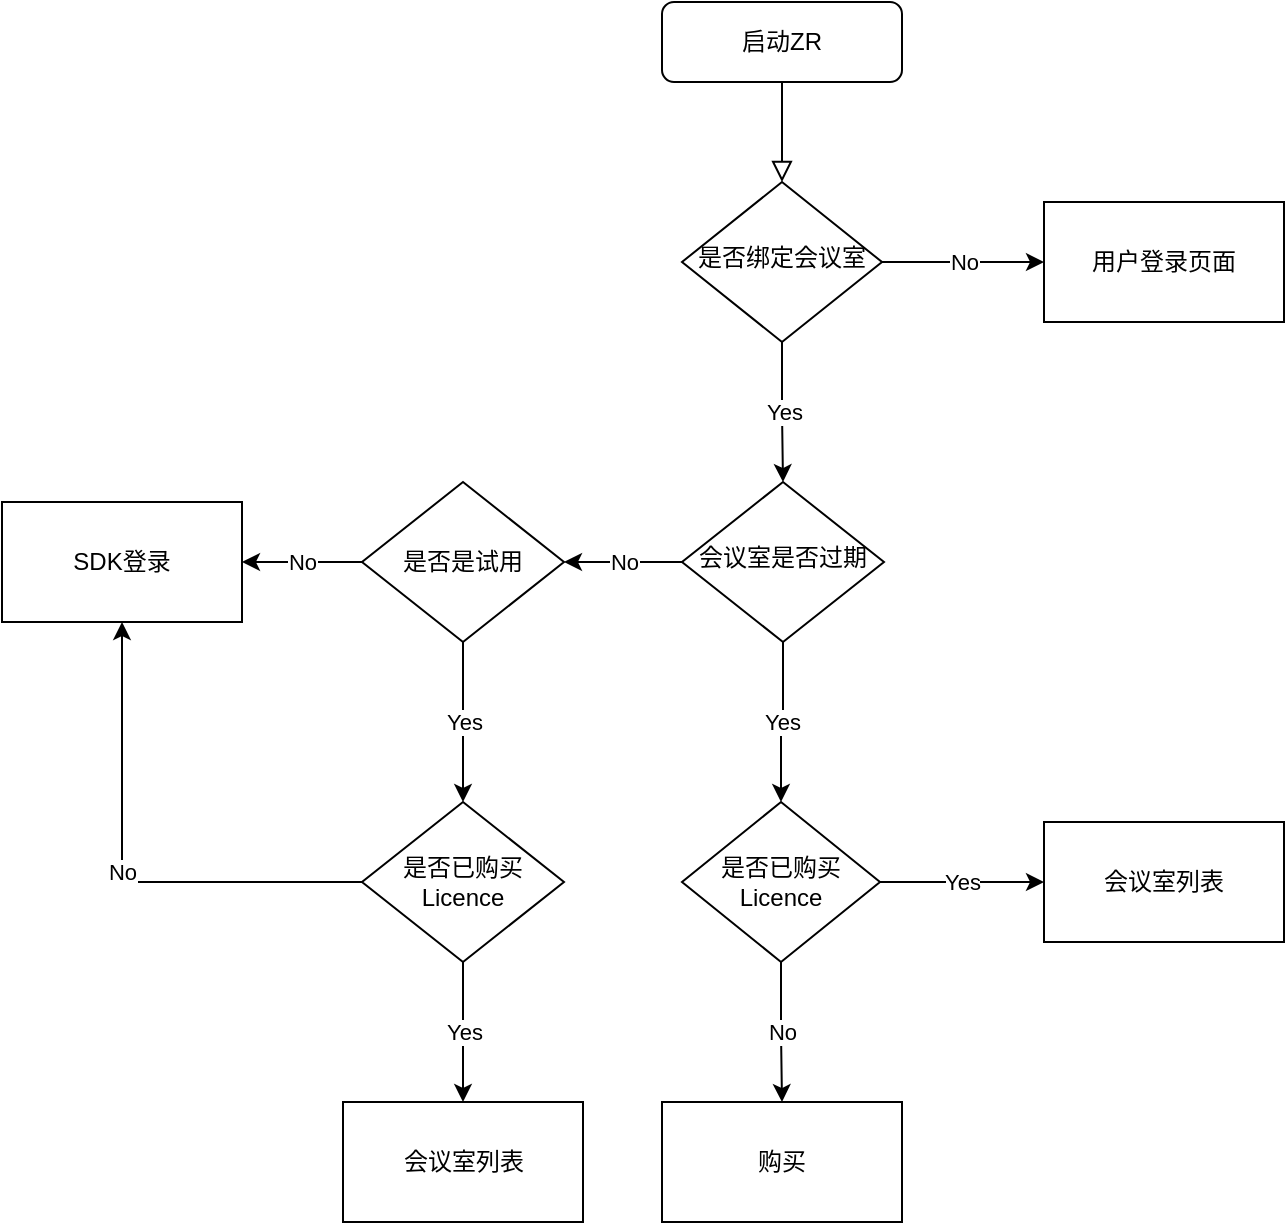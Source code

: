 <mxfile version="13.10.6" type="github">
  <diagram id="C5RBs43oDa-KdzZeNtuy" name="Page-1">
    <mxGraphModel dx="2062" dy="706" grid="1" gridSize="10" guides="1" tooltips="1" connect="1" arrows="1" fold="1" page="1" pageScale="1" pageWidth="827" pageHeight="1169" math="0" shadow="0">
      <root>
        <mxCell id="WIyWlLk6GJQsqaUBKTNV-0" />
        <mxCell id="WIyWlLk6GJQsqaUBKTNV-1" parent="WIyWlLk6GJQsqaUBKTNV-0" />
        <mxCell id="WIyWlLk6GJQsqaUBKTNV-2" value="" style="rounded=0;html=1;jettySize=auto;orthogonalLoop=1;fontSize=11;endArrow=block;endFill=0;endSize=8;strokeWidth=1;shadow=0;labelBackgroundColor=none;edgeStyle=orthogonalEdgeStyle;" parent="WIyWlLk6GJQsqaUBKTNV-1" source="WIyWlLk6GJQsqaUBKTNV-3" target="WIyWlLk6GJQsqaUBKTNV-6" edge="1">
          <mxGeometry relative="1" as="geometry" />
        </mxCell>
        <mxCell id="WIyWlLk6GJQsqaUBKTNV-3" value="启动ZR" style="rounded=1;whiteSpace=wrap;html=1;fontSize=12;glass=0;strokeWidth=1;shadow=0;" parent="WIyWlLk6GJQsqaUBKTNV-1" vertex="1">
          <mxGeometry x="349" y="70" width="120" height="40" as="geometry" />
        </mxCell>
        <mxCell id="9exj547szBq924QQ9ZFN-18" value="Yes" style="edgeStyle=orthogonalEdgeStyle;rounded=0;orthogonalLoop=1;jettySize=auto;html=1;entryX=0.5;entryY=0;entryDx=0;entryDy=0;" edge="1" parent="WIyWlLk6GJQsqaUBKTNV-1" source="WIyWlLk6GJQsqaUBKTNV-6" target="WIyWlLk6GJQsqaUBKTNV-10">
          <mxGeometry relative="1" as="geometry">
            <mxPoint x="409" y="280" as="targetPoint" />
          </mxGeometry>
        </mxCell>
        <mxCell id="9exj547szBq924QQ9ZFN-35" value="No" style="edgeStyle=orthogonalEdgeStyle;rounded=0;orthogonalLoop=1;jettySize=auto;html=1;entryX=0;entryY=0.5;entryDx=0;entryDy=0;" edge="1" parent="WIyWlLk6GJQsqaUBKTNV-1" source="WIyWlLk6GJQsqaUBKTNV-6" target="9exj547szBq924QQ9ZFN-34">
          <mxGeometry relative="1" as="geometry" />
        </mxCell>
        <mxCell id="WIyWlLk6GJQsqaUBKTNV-6" value="是否绑定会议室" style="rhombus;whiteSpace=wrap;html=1;shadow=0;fontFamily=Helvetica;fontSize=12;align=center;strokeWidth=1;spacing=6;spacingTop=-4;" parent="WIyWlLk6GJQsqaUBKTNV-1" vertex="1">
          <mxGeometry x="359" y="160" width="100" height="80" as="geometry" />
        </mxCell>
        <mxCell id="9exj547szBq924QQ9ZFN-5" value="Yes" style="edgeStyle=orthogonalEdgeStyle;rounded=0;orthogonalLoop=1;jettySize=auto;html=1;entryX=0.5;entryY=0;entryDx=0;entryDy=0;" edge="1" parent="WIyWlLk6GJQsqaUBKTNV-1" source="WIyWlLk6GJQsqaUBKTNV-10" target="9exj547szBq924QQ9ZFN-3">
          <mxGeometry relative="1" as="geometry">
            <mxPoint x="409" y="500" as="targetPoint" />
          </mxGeometry>
        </mxCell>
        <mxCell id="9exj547szBq924QQ9ZFN-6" value="No" style="edgeStyle=orthogonalEdgeStyle;rounded=0;orthogonalLoop=1;jettySize=auto;html=1;" edge="1" parent="WIyWlLk6GJQsqaUBKTNV-1" source="WIyWlLk6GJQsqaUBKTNV-10" target="9exj547szBq924QQ9ZFN-21">
          <mxGeometry relative="1" as="geometry">
            <mxPoint x="529" y="350" as="targetPoint" />
            <mxPoint as="offset" />
          </mxGeometry>
        </mxCell>
        <mxCell id="WIyWlLk6GJQsqaUBKTNV-10" value="会议室是否过期" style="rhombus;whiteSpace=wrap;html=1;shadow=0;fontFamily=Helvetica;fontSize=12;align=center;strokeWidth=1;spacing=6;spacingTop=-4;" parent="WIyWlLk6GJQsqaUBKTNV-1" vertex="1">
          <mxGeometry x="359" y="310" width="101" height="80" as="geometry" />
        </mxCell>
        <mxCell id="9exj547szBq924QQ9ZFN-9" value="No" style="edgeStyle=orthogonalEdgeStyle;rounded=0;orthogonalLoop=1;jettySize=auto;html=1;entryX=0.5;entryY=0;entryDx=0;entryDy=0;" edge="1" parent="WIyWlLk6GJQsqaUBKTNV-1" source="9exj547szBq924QQ9ZFN-3" target="9exj547szBq924QQ9ZFN-8">
          <mxGeometry relative="1" as="geometry">
            <mxPoint x="409" y="640" as="targetPoint" />
          </mxGeometry>
        </mxCell>
        <mxCell id="9exj547szBq924QQ9ZFN-11" value="Yes" style="edgeStyle=orthogonalEdgeStyle;rounded=0;orthogonalLoop=1;jettySize=auto;html=1;" edge="1" parent="WIyWlLk6GJQsqaUBKTNV-1" source="9exj547szBq924QQ9ZFN-3" target="9exj547szBq924QQ9ZFN-10">
          <mxGeometry relative="1" as="geometry" />
        </mxCell>
        <mxCell id="9exj547szBq924QQ9ZFN-3" value="是否已购买Licence" style="rhombus;whiteSpace=wrap;html=1;" vertex="1" parent="WIyWlLk6GJQsqaUBKTNV-1">
          <mxGeometry x="359" y="470" width="99" height="80" as="geometry" />
        </mxCell>
        <mxCell id="9exj547szBq924QQ9ZFN-8" value="购买" style="whiteSpace=wrap;html=1;" vertex="1" parent="WIyWlLk6GJQsqaUBKTNV-1">
          <mxGeometry x="349" y="620" width="120" height="60" as="geometry" />
        </mxCell>
        <mxCell id="9exj547szBq924QQ9ZFN-10" value="会议室列表" style="whiteSpace=wrap;html=1;" vertex="1" parent="WIyWlLk6GJQsqaUBKTNV-1">
          <mxGeometry x="540" y="480" width="120" height="60" as="geometry" />
        </mxCell>
        <mxCell id="9exj547szBq924QQ9ZFN-26" value="No" style="edgeStyle=orthogonalEdgeStyle;rounded=0;orthogonalLoop=1;jettySize=auto;html=1;" edge="1" parent="WIyWlLk6GJQsqaUBKTNV-1" source="9exj547szBq924QQ9ZFN-21" target="9exj547szBq924QQ9ZFN-25">
          <mxGeometry relative="1" as="geometry" />
        </mxCell>
        <mxCell id="9exj547szBq924QQ9ZFN-28" value="Yes" style="edgeStyle=orthogonalEdgeStyle;rounded=0;orthogonalLoop=1;jettySize=auto;html=1;" edge="1" parent="WIyWlLk6GJQsqaUBKTNV-1" source="9exj547szBq924QQ9ZFN-21" target="9exj547szBq924QQ9ZFN-27">
          <mxGeometry relative="1" as="geometry" />
        </mxCell>
        <mxCell id="9exj547szBq924QQ9ZFN-21" value="是否是试用" style="rhombus;whiteSpace=wrap;html=1;" vertex="1" parent="WIyWlLk6GJQsqaUBKTNV-1">
          <mxGeometry x="199" y="310" width="101" height="80" as="geometry" />
        </mxCell>
        <mxCell id="9exj547szBq924QQ9ZFN-25" value="SDK登录" style="whiteSpace=wrap;html=1;" vertex="1" parent="WIyWlLk6GJQsqaUBKTNV-1">
          <mxGeometry x="19" y="320" width="120" height="60" as="geometry" />
        </mxCell>
        <mxCell id="9exj547szBq924QQ9ZFN-30" value="Yes" style="edgeStyle=orthogonalEdgeStyle;rounded=0;orthogonalLoop=1;jettySize=auto;html=1;" edge="1" parent="WIyWlLk6GJQsqaUBKTNV-1" source="9exj547szBq924QQ9ZFN-27" target="9exj547szBq924QQ9ZFN-29">
          <mxGeometry relative="1" as="geometry" />
        </mxCell>
        <mxCell id="9exj547szBq924QQ9ZFN-32" value="No" style="edgeStyle=orthogonalEdgeStyle;rounded=0;orthogonalLoop=1;jettySize=auto;html=1;entryX=0.5;entryY=1;entryDx=0;entryDy=0;" edge="1" parent="WIyWlLk6GJQsqaUBKTNV-1" source="9exj547szBq924QQ9ZFN-27" target="9exj547szBq924QQ9ZFN-25">
          <mxGeometry relative="1" as="geometry">
            <mxPoint x="139" y="510" as="targetPoint" />
          </mxGeometry>
        </mxCell>
        <mxCell id="9exj547szBq924QQ9ZFN-27" value="是否已购买Licence" style="rhombus;whiteSpace=wrap;html=1;" vertex="1" parent="WIyWlLk6GJQsqaUBKTNV-1">
          <mxGeometry x="199" y="470" width="101" height="80" as="geometry" />
        </mxCell>
        <mxCell id="9exj547szBq924QQ9ZFN-29" value="会议室列表" style="whiteSpace=wrap;html=1;" vertex="1" parent="WIyWlLk6GJQsqaUBKTNV-1">
          <mxGeometry x="189.5" y="620" width="120" height="60" as="geometry" />
        </mxCell>
        <mxCell id="9exj547szBq924QQ9ZFN-34" value="用户登录页面" style="rounded=0;whiteSpace=wrap;html=1;" vertex="1" parent="WIyWlLk6GJQsqaUBKTNV-1">
          <mxGeometry x="540" y="170" width="120" height="60" as="geometry" />
        </mxCell>
      </root>
    </mxGraphModel>
  </diagram>
</mxfile>
